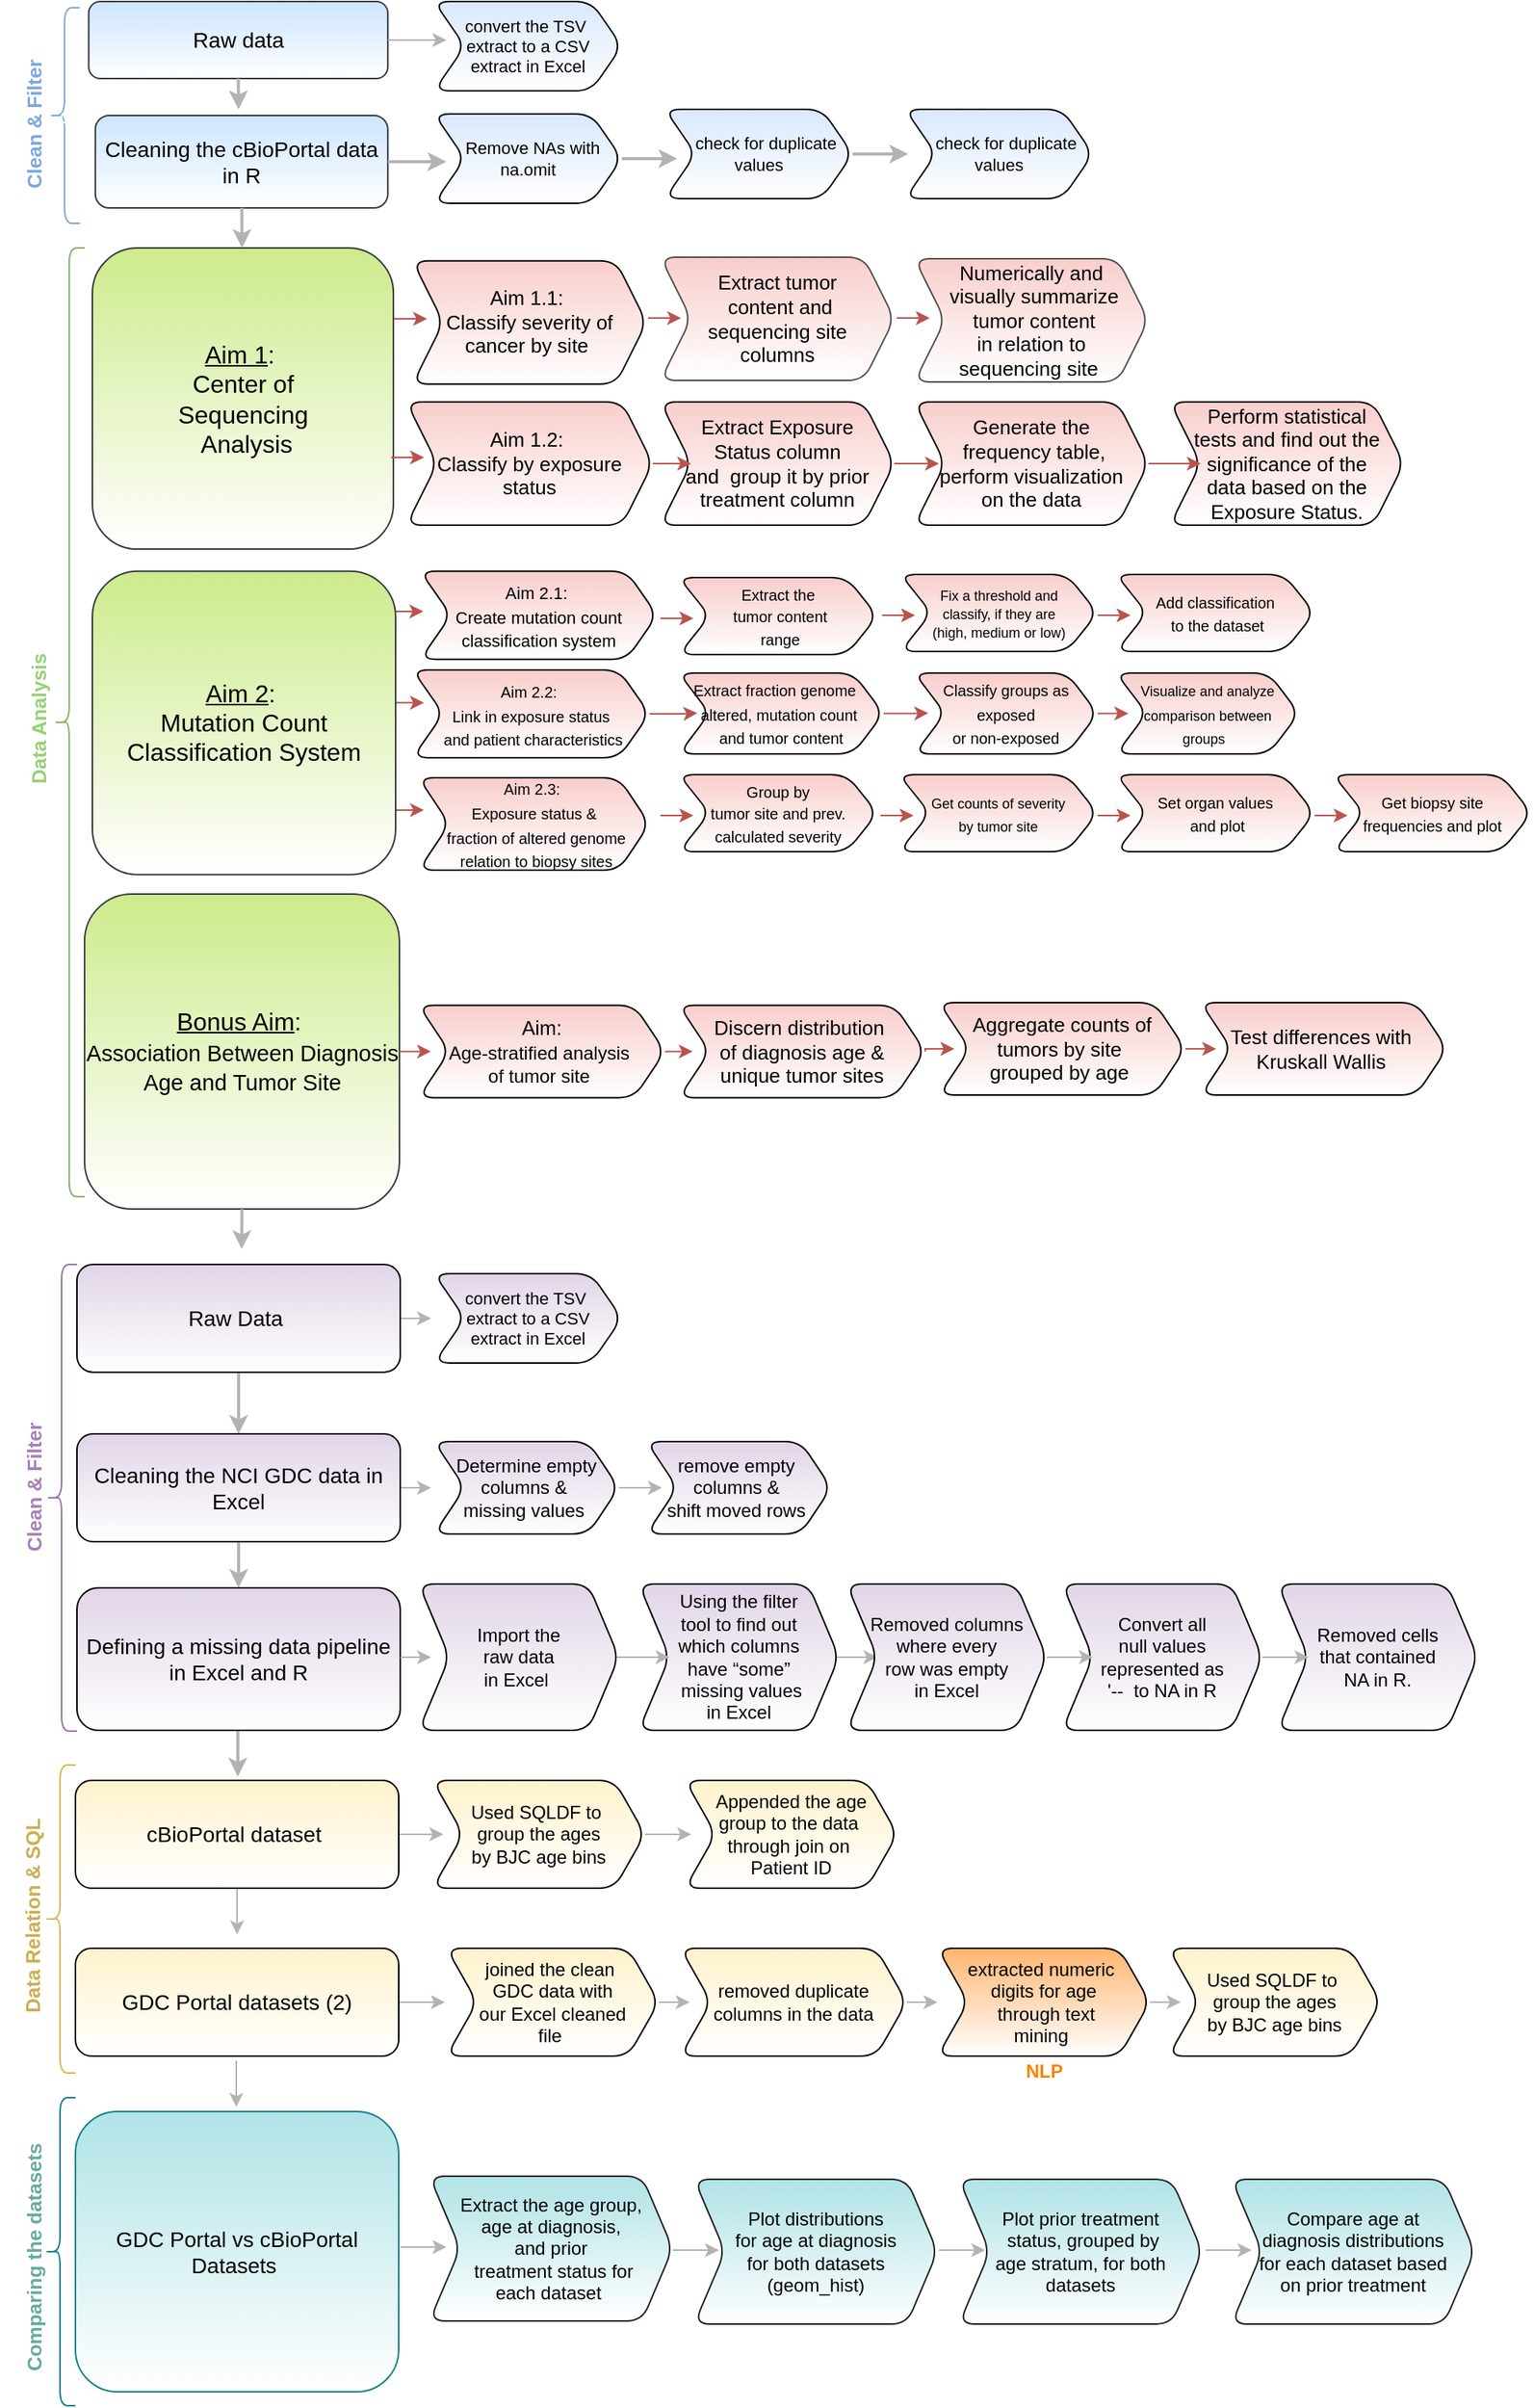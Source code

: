 <mxfile version="15.7.1" type="github">
  <diagram id="C5RBs43oDa-KdzZeNtuy" name="Page-1">
    <mxGraphModel dx="900" dy="589" grid="0" gridSize="10" guides="1" tooltips="1" connect="1" arrows="1" fold="1" page="1" pageScale="1" pageWidth="827" pageHeight="1169" background="none" math="0" shadow="0">
      <root>
        <mxCell id="WIyWlLk6GJQsqaUBKTNV-0" />
        <mxCell id="WIyWlLk6GJQsqaUBKTNV-1" parent="WIyWlLk6GJQsqaUBKTNV-0" />
        <mxCell id="jva05bBIhXNDkV-Z3Rs0-38" value="" style="group;fontColor=#A680B8;strokeColor=none;" parent="WIyWlLk6GJQsqaUBKTNV-1" vertex="1" connectable="0">
          <mxGeometry x="10.0" y="24" width="602" height="780" as="geometry" />
        </mxCell>
        <mxCell id="jva05bBIhXNDkV-Z3Rs0-0" value="" style="group" parent="jva05bBIhXNDkV-Z3Rs0-38" vertex="1" connectable="0">
          <mxGeometry x="41" width="560" height="780" as="geometry" />
        </mxCell>
        <mxCell id="jva05bBIhXNDkV-Z3Rs0-19" value="" style="endArrow=classic;html=1;rounded=0;fontSize=16;fillColor=#f8cecc;strokeColor=#b85450;" parent="jva05bBIhXNDkV-Z3Rs0-0" edge="1">
          <mxGeometry width="50" height="50" relative="1" as="geometry">
            <mxPoint x="213" y="392" as="sourcePoint" />
            <mxPoint x="234.429" y="392.017" as="targetPoint" />
            <Array as="points">
              <mxPoint x="234" y="392" />
            </Array>
          </mxGeometry>
        </mxCell>
        <mxCell id="jva05bBIhXNDkV-Z3Rs0-20" value="" style="endArrow=classic;html=1;rounded=0;fontSize=16;fillColor=#f8cecc;strokeColor=#b85450;" parent="jva05bBIhXNDkV-Z3Rs0-0" edge="1">
          <mxGeometry width="50" height="50" relative="1" as="geometry">
            <mxPoint x="213" y="451.28" as="sourcePoint" />
            <mxPoint x="234.429" y="451.297" as="targetPoint" />
          </mxGeometry>
        </mxCell>
        <mxCell id="jva05bBIhXNDkV-Z3Rs0-21" value="" style="endArrow=classic;html=1;rounded=0;fontSize=16;fillColor=#f8cecc;strokeColor=#b85450;" parent="jva05bBIhXNDkV-Z3Rs0-0" edge="1">
          <mxGeometry width="50" height="50" relative="1" as="geometry">
            <mxPoint x="213" y="520.94" as="sourcePoint" />
            <mxPoint x="234.429" y="520.957" as="targetPoint" />
          </mxGeometry>
        </mxCell>
        <mxCell id="jva05bBIhXNDkV-Z3Rs0-37" value="" style="group" parent="jva05bBIhXNDkV-Z3Rs0-0" vertex="1" connectable="0">
          <mxGeometry x="-9.07" width="400" height="562.89" as="geometry" />
        </mxCell>
        <mxCell id="WIyWlLk6GJQsqaUBKTNV-3" value="&lt;font style=&quot;font-size: 14px&quot;&gt;Raw data&lt;/font&gt;" style="rounded=1;whiteSpace=wrap;html=1;fontSize=12;glass=0;strokeWidth=1;shadow=0;fillColor=#cce5ff;strokeColor=#36393d;gradientColor=#ffffff;" parent="jva05bBIhXNDkV-Z3Rs0-37" vertex="1">
          <mxGeometry x="25.71" y="-4" width="194.29" height="50" as="geometry" />
        </mxCell>
        <mxCell id="LTJ8HYo8QJe674u0WcUs-32" value="&lt;font style=&quot;font-size: 16px&quot;&gt;&lt;u&gt;Aim 1&lt;/u&gt;:&amp;nbsp;&lt;br style=&quot;font-size: 16px&quot;&gt;&lt;span id=&quot;docs-internal-guid-bc889f9e-7fff-4419-e0c3-1be9c9a6d337&quot; style=&quot;font-size: 16px&quot;&gt;&lt;span style=&quot;font-family: &amp;#34;arial&amp;#34; ; color: rgb(0 , 0 , 0) ; background-color: transparent ; vertical-align: baseline ; font-size: 16px&quot;&gt;Center of &lt;br&gt;Sequencing&lt;br&gt;&amp;nbsp;Analysis&lt;/span&gt;&lt;/span&gt;&lt;/font&gt;" style="whiteSpace=wrap;html=1;aspect=fixed;fontSize=16;fillColor=#cdeb8b;align=center;strokeColor=#36393d;verticalAlign=middle;rounded=1;gradientColor=#ffffff;" parent="jva05bBIhXNDkV-Z3Rs0-37" vertex="1">
          <mxGeometry x="28.079" y="156" width="195.556" height="195.556" as="geometry" />
        </mxCell>
        <mxCell id="jva05bBIhXNDkV-Z3Rs0-10" value="&lt;font style=&quot;font-size: 16px&quot;&gt;&lt;u&gt;Aim 2&lt;/u&gt;:&amp;nbsp;&lt;br&gt;Mutation Count&lt;br&gt;&lt;span id=&quot;docs-internal-guid-d7643628-7fff-0ea7-7dd4-fb121b0baa99&quot;&gt;&lt;span style=&quot;font-family: &amp;#34;arial&amp;#34; ; background-color: transparent ; vertical-align: baseline&quot;&gt;Classification System&lt;/span&gt;&lt;/span&gt;&lt;br&gt;&lt;/font&gt;" style="whiteSpace=wrap;html=1;aspect=fixed;fontSize=12;fillColor=#cdeb8b;align=center;fontStyle=0;strokeColor=#36393d;rounded=1;gradientColor=#ffffff;" parent="jva05bBIhXNDkV-Z3Rs0-37" vertex="1">
          <mxGeometry x="28.08" y="365.89" width="197" height="197" as="geometry" />
        </mxCell>
        <mxCell id="jva05bBIhXNDkV-Z3Rs0-28" value="&lt;span style=&quot;color: rgb(0 , 0 , 0)&quot;&gt;Aim 1.1:&amp;nbsp;&lt;/span&gt;&lt;br style=&quot;color: rgb(0 , 0 , 0)&quot;&gt;&lt;span id=&quot;docs-internal-guid-32b5493a-7fff-44e1-2a43-0ddc0aedb55e&quot; style=&quot;color: rgb(0 , 0 , 0)&quot;&gt;&lt;span style=&quot;font-family: &amp;#34;arial&amp;#34; ; background-color: transparent ; vertical-align: baseline&quot;&gt;Classify severity of cancer by site&amp;nbsp;&lt;/span&gt;&lt;/span&gt;" style="shape=step;perimeter=stepPerimeter;whiteSpace=wrap;html=1;fixedSize=1;rounded=1;fontSize=13;verticalAlign=middle;fillColor=#f8cecc;strokeColor=default;gradientColor=#ffffff;" parent="jva05bBIhXNDkV-Z3Rs0-37" vertex="1">
          <mxGeometry x="236.07" y="164.39" width="152" height="80" as="geometry" />
        </mxCell>
        <mxCell id="jva05bBIhXNDkV-Z3Rs0-32" value="&lt;span style=&quot;color: rgb(0 , 0 , 0)&quot;&gt;Aim 1.2:&amp;nbsp;&lt;/span&gt;&lt;br style=&quot;color: rgb(0 , 0 , 0)&quot;&gt;&lt;span id=&quot;docs-internal-guid-430a61ab-7fff-0e5c-0323-d102c36e70b5&quot; style=&quot;color: rgb(0 , 0 , 0)&quot;&gt;&lt;span style=&quot;font-family: &amp;#34;arial&amp;#34; ; background-color: transparent ; vertical-align: baseline&quot;&gt;Classify by exposure status&lt;/span&gt;&lt;/span&gt;" style="shape=step;perimeter=stepPerimeter;whiteSpace=wrap;html=1;fixedSize=1;rounded=1;fontSize=13;verticalAlign=middle;fillColor=#f8cecc;strokeColor=default;gradientColor=#ffffff;" parent="jva05bBIhXNDkV-Z3Rs0-37" vertex="1">
          <mxGeometry x="232.07" y="256" width="160" height="80" as="geometry" />
        </mxCell>
        <mxCell id="jva05bBIhXNDkV-Z3Rs0-33" value="&lt;span style=&quot;font-size: 11px&quot;&gt;Aim 2.1:&amp;nbsp;&lt;/span&gt;&lt;br style=&quot;font-size: 11px&quot;&gt;&lt;span id=&quot;docs-internal-guid-32b5493a-7fff-44e1-2a43-0ddc0aedb55e&quot; style=&quot;font-size: 11px&quot;&gt;&lt;span style=&quot;font-family: &amp;#34;arial&amp;#34; ; background-color: transparent ; vertical-align: baseline&quot;&gt;Create mutation count classification system&lt;/span&gt;&lt;/span&gt;" style="shape=step;perimeter=stepPerimeter;whiteSpace=wrap;html=1;fixedSize=1;rounded=1;fontSize=13;verticalAlign=middle;fillColor=#f8cecc;strokeColor=default;gradientColor=#ffffff;" parent="jva05bBIhXNDkV-Z3Rs0-37" vertex="1">
          <mxGeometry x="241.07" y="365.89" width="153.93" height="57.22" as="geometry" />
        </mxCell>
        <mxCell id="jva05bBIhXNDkV-Z3Rs0-34" value="&lt;span style=&quot;font-size: 10px&quot;&gt;Aim 2.2:&amp;nbsp;&lt;/span&gt;&lt;br style=&quot;font-size: 10px&quot;&gt;&lt;span id=&quot;docs-internal-guid-430a61ab-7fff-0e5c-0323-d102c36e70b5&quot; style=&quot;font-size: 10px&quot;&gt;&lt;span style=&quot;font-family: &amp;#34;arial&amp;#34; ; background-color: transparent ; vertical-align: baseline&quot;&gt;Link in exposure status&lt;br&gt;&amp;nbsp;and patient characteristics&lt;br&gt;&lt;/span&gt;&lt;/span&gt;" style="shape=step;perimeter=stepPerimeter;whiteSpace=wrap;html=1;fixedSize=1;rounded=1;fontSize=13;verticalAlign=middle;fillColor=#f8cecc;strokeColor=default;gradientColor=#ffffff;" parent="jva05bBIhXNDkV-Z3Rs0-37" vertex="1">
          <mxGeometry x="236.07" y="430" width="153.93" height="57" as="geometry" />
        </mxCell>
        <mxCell id="jva05bBIhXNDkV-Z3Rs0-35" value="&lt;span style=&quot;font-size: 10px&quot;&gt;Aim 2.3:&amp;nbsp;&lt;/span&gt;&lt;br style=&quot;font-size: 10px&quot;&gt;&lt;span id=&quot;docs-internal-guid-430a61ab-7fff-0e5c-0323-d102c36e70b5&quot; style=&quot;font-size: 10px&quot;&gt;&lt;span style=&quot;font-family: &amp;#34;arial&amp;#34; ; background-color: transparent ; vertical-align: baseline&quot;&gt;Exposure status &amp;amp;&lt;br&gt;&amp;nbsp;fraction of altered genome&lt;br&gt;&amp;nbsp;relation to biopsy sites&lt;/span&gt;&lt;/span&gt;" style="shape=step;perimeter=stepPerimeter;whiteSpace=wrap;html=1;fixedSize=1;rounded=1;fontSize=13;verticalAlign=middle;fillColor=#f8cecc;strokeColor=default;gradientColor=#ffffff;" parent="jva05bBIhXNDkV-Z3Rs0-37" vertex="1">
          <mxGeometry x="240" y="500" width="150" height="60" as="geometry" />
        </mxCell>
        <mxCell id="jva05bBIhXNDkV-Z3Rs0-30" value="c" style="shape=curlyBracket;whiteSpace=wrap;html=1;rounded=1;fontSize=13;verticalAlign=middle;fillColor=#7EA6E0;strokeColor=#7EA6E0;fontColor=#ffffff;" parent="jva05bBIhXNDkV-Z3Rs0-37" vertex="1">
          <mxGeometry width="20" height="140" as="geometry" />
        </mxCell>
        <mxCell id="UrIfdFHcw9ySpkhSnF8r-1" value="" style="endArrow=classic;html=1;rounded=0;fontSize=16;fillColor=#f8cecc;strokeColor=#b85450;" parent="jva05bBIhXNDkV-Z3Rs0-37" edge="1">
          <mxGeometry width="50" height="50" relative="1" as="geometry">
            <mxPoint x="222.07" y="292" as="sourcePoint" />
            <mxPoint x="243.499" y="292.017" as="targetPoint" />
          </mxGeometry>
        </mxCell>
        <mxCell id="UrIfdFHcw9ySpkhSnF8r-2" value="" style="endArrow=classic;html=1;rounded=0;fontSize=16;fillColor=#f8cecc;strokeColor=#b85450;" parent="jva05bBIhXNDkV-Z3Rs0-37" edge="1">
          <mxGeometry width="50" height="50" relative="1" as="geometry">
            <mxPoint x="224.07" y="202" as="sourcePoint" />
            <mxPoint x="245.499" y="202.017" as="targetPoint" />
          </mxGeometry>
        </mxCell>
        <mxCell id="fbxLGO5AVqaTQdbHGjEv-2" value="&lt;font style=&quot;font-size: 14px&quot;&gt;Cleaning the cBioPortal data in R&lt;/font&gt;" style="rounded=1;whiteSpace=wrap;html=1;strokeColor=#36393d;fillColor=#cce5ff;gradientColor=#ffffff;" parent="jva05bBIhXNDkV-Z3Rs0-37" vertex="1">
          <mxGeometry x="30" y="70" width="190" height="60" as="geometry" />
        </mxCell>
        <mxCell id="fbxLGO5AVqaTQdbHGjEv-8" value="" style="endArrow=classic;html=1;rounded=0;fontSize=16;fillColor=#dae8fc;strokeColor=#B3B3B3;strokeWidth=2;" parent="jva05bBIhXNDkV-Z3Rs0-37" source="fbxLGO5AVqaTQdbHGjEv-2" target="LTJ8HYo8QJe674u0WcUs-32" edge="1">
          <mxGeometry width="50" height="50" relative="1" as="geometry">
            <mxPoint x="128.07" y="146" as="sourcePoint" />
            <mxPoint x="128.07" y="86" as="targetPoint" />
            <Array as="points" />
          </mxGeometry>
        </mxCell>
        <mxCell id="fbxLGO5AVqaTQdbHGjEv-26" value="&lt;span style=&quot;font-size: 11px&quot;&gt;&amp;nbsp; Remove NAs with&lt;/span&gt;&lt;br style=&quot;font-size: 11px&quot;&gt;&lt;span style=&quot;font-size: 11px&quot;&gt;na.omit&lt;/span&gt;" style="shape=step;perimeter=stepPerimeter;whiteSpace=wrap;html=1;fixedSize=1;fontSize=10;strokeColor=default;fillColor=#dae8fc;align=center;rounded=1;gradientColor=#ffffff;" parent="jva05bBIhXNDkV-Z3Rs0-37" vertex="1">
          <mxGeometry x="250.07" y="69" width="121.97" height="58" as="geometry" />
        </mxCell>
        <mxCell id="vI-df_wn8zXR9mLXB440-14" value="&lt;span style=&quot;font-size: 11px&quot;&gt;convert the TSV&amp;nbsp;&lt;br&gt;extract to a CSV&lt;br&gt;extract in Excel&lt;br&gt;&lt;/span&gt;" style="shape=step;perimeter=stepPerimeter;whiteSpace=wrap;html=1;fixedSize=1;fontSize=10;strokeColor=default;fillColor=#dae8fc;align=center;rounded=1;gradientColor=#ffffff;" parent="jva05bBIhXNDkV-Z3Rs0-37" vertex="1">
          <mxGeometry x="250.07" y="-4" width="121.97" height="58" as="geometry" />
        </mxCell>
        <mxCell id="jva05bBIhXNDkV-Z3Rs0-59" value="" style="shape=curlyBracket;whiteSpace=wrap;html=1;rounded=1;fontSize=13;strokeColor=#82b366;fillColor=#d5e8d4;verticalAlign=middle;" parent="jva05bBIhXNDkV-Z3Rs0-0" vertex="1">
          <mxGeometry x="-6.07" y="156" width="20" height="616" as="geometry" />
        </mxCell>
        <mxCell id="jva05bBIhXNDkV-Z3Rs0-39" value="&lt;font style=&quot;font-size: 16px&quot;&gt;&lt;u&gt;Bonus Aim&lt;/u&gt;:&amp;nbsp;&lt;br&gt;&lt;span id=&quot;docs-internal-guid-02cd7383-7fff-e907-d800-ce4748073192&quot;&gt;&lt;span style=&quot;font-size: 10.909pt ; font-family: &amp;#34;arial&amp;#34; ; background-color: transparent ; vertical-align: baseline&quot;&gt;Association Between Diagnosis Age and Tumor Site&lt;/span&gt;&lt;/span&gt;&lt;br&gt;&lt;/font&gt;" style="whiteSpace=wrap;html=1;aspect=fixed;fontSize=12;fillColor=#cdeb8b;align=center;fontStyle=0;strokeColor=#36393d;rounded=1;gradientColor=#ffffff;" parent="jva05bBIhXNDkV-Z3Rs0-0" vertex="1">
          <mxGeometry x="13.93" y="575.45" width="204.55" height="204.55" as="geometry" />
        </mxCell>
        <mxCell id="UrIfdFHcw9ySpkhSnF8r-3" value="Extract tumor&lt;br&gt;&amp;nbsp;content and &lt;br&gt;sequencing site &lt;br&gt;columns" style="shape=step;perimeter=stepPerimeter;whiteSpace=wrap;html=1;fixedSize=1;rounded=1;fontSize=13;verticalAlign=middle;fillColor=#f8cecc;strokeColor=#4D4D4D;gradientColor=#ffffff;" parent="jva05bBIhXNDkV-Z3Rs0-0" vertex="1">
          <mxGeometry x="388" y="162" width="152" height="80" as="geometry" />
        </mxCell>
        <mxCell id="UrIfdFHcw9ySpkhSnF8r-7" value="" style="endArrow=classic;html=1;rounded=0;fontSize=16;fillColor=#f8cecc;strokeColor=#b85450;" parent="jva05bBIhXNDkV-Z3Rs0-0" edge="1">
          <mxGeometry width="50" height="50" relative="1" as="geometry">
            <mxPoint x="380" y="201.5" as="sourcePoint" />
            <mxPoint x="401.429" y="201.517" as="targetPoint" />
          </mxGeometry>
        </mxCell>
        <mxCell id="dsIt64HnXnaKbnJkgqfY-0" value="&lt;font style=&quot;font-size: 10px&quot;&gt;Extract the&lt;br&gt;&amp;nbsp;tumor content&lt;br&gt;&amp;nbsp;range&lt;/font&gt;" style="shape=step;perimeter=stepPerimeter;whiteSpace=wrap;html=1;fixedSize=1;rounded=1;fillColor=#f8cecc;strokeColor=default;gradientColor=#ffffff;" parent="jva05bBIhXNDkV-Z3Rs0-0" vertex="1">
          <mxGeometry x="400" y="370" width="129" height="50" as="geometry" />
        </mxCell>
        <mxCell id="dsIt64HnXnaKbnJkgqfY-1" value="" style="endArrow=classic;html=1;rounded=0;fontSize=16;fillColor=#f8cecc;strokeColor=#b85450;" parent="jva05bBIhXNDkV-Z3Rs0-0" edge="1">
          <mxGeometry width="50" height="50" relative="1" as="geometry">
            <mxPoint x="388" y="396.5" as="sourcePoint" />
            <mxPoint x="409.429" y="396.517" as="targetPoint" />
          </mxGeometry>
        </mxCell>
        <mxCell id="dsIt64HnXnaKbnJkgqfY-6" value="&lt;font style=&quot;font-size: 10px&quot;&gt;Group by&lt;br&gt;tumor site and prev.&lt;br&gt;&amp;nbsp;calculated severity&amp;nbsp;&lt;/font&gt;" style="shape=step;perimeter=stepPerimeter;whiteSpace=wrap;html=1;fixedSize=1;rounded=1;fillColor=#f8cecc;strokeColor=default;gradientColor=#ffffff;" parent="jva05bBIhXNDkV-Z3Rs0-0" vertex="1">
          <mxGeometry x="400" y="498" width="129" height="50" as="geometry" />
        </mxCell>
        <mxCell id="dsIt64HnXnaKbnJkgqfY-7" value="" style="endArrow=classic;html=1;rounded=0;fontSize=16;fillColor=#f8cecc;strokeColor=#b85450;" parent="jva05bBIhXNDkV-Z3Rs0-0" edge="1">
          <mxGeometry width="50" height="50" relative="1" as="geometry">
            <mxPoint x="388" y="524.5" as="sourcePoint" />
            <mxPoint x="409.429" y="524.517" as="targetPoint" />
          </mxGeometry>
        </mxCell>
        <mxCell id="UrIfdFHcw9ySpkhSnF8r-6" value="" style="endArrow=classic;html=1;rounded=0;fontSize=16;fillColor=#f8cecc;strokeColor=#b85450;" parent="jva05bBIhXNDkV-Z3Rs0-0" edge="1">
          <mxGeometry width="50" height="50" relative="1" as="geometry">
            <mxPoint x="541.57" y="201.5" as="sourcePoint" />
            <mxPoint x="562.999" y="201.517" as="targetPoint" />
          </mxGeometry>
        </mxCell>
        <mxCell id="A9-u4E476JNnXryJL63V-2" value="&lt;font style=&quot;font-size: 10px&quot;&gt;Extract fraction genome&amp;nbsp; &amp;nbsp; altered, mutation count&amp;nbsp; &lt;br&gt;and tumor content&lt;/font&gt;" style="shape=step;perimeter=stepPerimeter;whiteSpace=wrap;html=1;fixedSize=1;rounded=1;fontSize=13;verticalAlign=middle;fillColor=#f8cecc;strokeColor=default;gradientColor=#ffffff;" parent="jva05bBIhXNDkV-Z3Rs0-0" vertex="1">
          <mxGeometry x="400" y="432" width="133" height="52.5" as="geometry" />
        </mxCell>
        <mxCell id="A9-u4E476JNnXryJL63V-3" value="" style="edgeStyle=orthogonalEdgeStyle;rounded=0;orthogonalLoop=1;jettySize=auto;html=1;fillColor=#f8cecc;strokeColor=#B85450;" parent="jva05bBIhXNDkV-Z3Rs0-0" source="jva05bBIhXNDkV-Z3Rs0-34" edge="1">
          <mxGeometry relative="1" as="geometry">
            <mxPoint x="412" y="458" as="targetPoint" />
            <Array as="points">
              <mxPoint x="402" y="458" />
              <mxPoint x="402" y="458" />
            </Array>
          </mxGeometry>
        </mxCell>
        <mxCell id="fbxLGO5AVqaTQdbHGjEv-22" value="Aim:&lt;br&gt;&lt;font style=&quot;font-size: 12px&quot;&gt;Age-stratified analysis&amp;nbsp;&lt;br&gt;of tumor site&lt;/font&gt;&amp;nbsp;" style="shape=step;perimeter=stepPerimeter;whiteSpace=wrap;html=1;fixedSize=1;rounded=1;fontSize=13;verticalAlign=middle;fillColor=#f8cecc;strokeColor=default;gradientColor=#ffffff;" parent="jva05bBIhXNDkV-Z3Rs0-0" vertex="1">
          <mxGeometry x="230.93" y="647.73" width="160" height="60" as="geometry" />
        </mxCell>
        <mxCell id="fbxLGO5AVqaTQdbHGjEv-28" value="&lt;span style=&quot;font-size: 11px&quot;&gt;&amp;nbsp; &amp;nbsp;check for duplicate&lt;br&gt;values&lt;br&gt;&lt;/span&gt;" style="shape=step;perimeter=stepPerimeter;whiteSpace=wrap;html=1;fixedSize=1;fontSize=10;strokeColor=default;fillColor=#dae8fc;align=center;rounded=1;gradientColor=#ffffff;" parent="jva05bBIhXNDkV-Z3Rs0-0" vertex="1">
          <mxGeometry x="390.93" y="66" width="121.97" height="58" as="geometry" />
        </mxCell>
        <mxCell id="vI-df_wn8zXR9mLXB440-1" value="Discern distribution&amp;nbsp;&lt;br&gt;of diagnosis age &amp;amp;&lt;br&gt;unique tumor sites" style="shape=step;perimeter=stepPerimeter;whiteSpace=wrap;html=1;fixedSize=1;rounded=1;fontSize=13;verticalAlign=middle;fillColor=#f8cecc;strokeColor=default;gradientColor=#ffffff;" parent="jva05bBIhXNDkV-Z3Rs0-0" vertex="1">
          <mxGeometry x="400" y="647.73" width="160" height="60" as="geometry" />
        </mxCell>
        <mxCell id="jva05bBIhXNDkV-Z3Rs0-24" value="&lt;font color=&quot;#7ea6e0&quot;&gt;&lt;b&gt;Clean &amp;amp; Filter&lt;/b&gt;&lt;/font&gt;" style="text;html=1;align=center;verticalAlign=middle;resizable=0;points=[];autosize=1;strokeColor=none;fillColor=#FFFFFF;fontSize=13;rotation=-90;fontColor=#0000FF;" parent="jva05bBIhXNDkV-Z3Rs0-38" vertex="1">
          <mxGeometry x="-28" y="66" width="100" height="20" as="geometry" />
        </mxCell>
        <mxCell id="jva05bBIhXNDkV-Z3Rs0-60" value="Data Analysis" style="text;html=1;align=center;verticalAlign=middle;resizable=0;points=[];autosize=1;strokeColor=none;fillColor=#FFFFFF;fontSize=13;rotation=-90;fontColor=#97D077;fontStyle=1" parent="jva05bBIhXNDkV-Z3Rs0-38" vertex="1">
          <mxGeometry x="-25" y="452" width="100" height="20" as="geometry" />
        </mxCell>
        <mxCell id="UrIfdFHcw9ySpkhSnF8r-8" value="Numerically and&lt;br&gt;&amp;nbsp;visually summarize&lt;br&gt;&amp;nbsp;tumor content &lt;br&gt;in relation to &lt;br&gt;sequencing site&amp;nbsp;" style="shape=step;perimeter=stepPerimeter;whiteSpace=wrap;html=1;fixedSize=1;rounded=1;fontSize=13;verticalAlign=middle;fillColor=#f8cecc;strokeColor=#4D4D4D;gradientColor=#ffffff;" parent="WIyWlLk6GJQsqaUBKTNV-1" vertex="1">
          <mxGeometry x="604" y="187" width="152" height="80" as="geometry" />
        </mxCell>
        <mxCell id="dsIt64HnXnaKbnJkgqfY-2" value="&lt;font style=&quot;font-size: 9px&quot;&gt;Fix a threshold and&lt;br&gt;classify,&amp;nbsp;if they are &lt;br&gt;(high, medium or low)&lt;/font&gt;" style="shape=step;perimeter=stepPerimeter;whiteSpace=wrap;html=1;fixedSize=1;rounded=1;fillColor=#f8cecc;strokeColor=default;fontSize=10;gradientColor=#ffffff;" parent="WIyWlLk6GJQsqaUBKTNV-1" vertex="1">
          <mxGeometry x="595" y="392" width="128" height="50" as="geometry" />
        </mxCell>
        <mxCell id="dsIt64HnXnaKbnJkgqfY-3" value="" style="endArrow=classic;html=1;rounded=0;fontSize=16;fillColor=#f8cecc;strokeColor=#b85450;" parent="WIyWlLk6GJQsqaUBKTNV-1" edge="1">
          <mxGeometry width="50" height="50" relative="1" as="geometry">
            <mxPoint x="583" y="418.5" as="sourcePoint" />
            <mxPoint x="604.429" y="418.517" as="targetPoint" />
          </mxGeometry>
        </mxCell>
        <mxCell id="dsIt64HnXnaKbnJkgqfY-4" value="&lt;font style=&quot;font-size: 10px&quot;&gt;Add classification&lt;br&gt;&amp;nbsp;to the dataset&lt;/font&gt;" style="shape=step;perimeter=stepPerimeter;whiteSpace=wrap;html=1;fixedSize=1;rounded=1;fillColor=#f8cecc;strokeColor=default;gradientColor=#ffffff;" parent="WIyWlLk6GJQsqaUBKTNV-1" vertex="1">
          <mxGeometry x="735" y="392" width="129" height="50" as="geometry" />
        </mxCell>
        <mxCell id="dsIt64HnXnaKbnJkgqfY-5" value="" style="endArrow=classic;html=1;rounded=0;fontSize=16;fillColor=#f8cecc;strokeColor=#b85450;" parent="WIyWlLk6GJQsqaUBKTNV-1" edge="1">
          <mxGeometry width="50" height="50" relative="1" as="geometry">
            <mxPoint x="723" y="418.5" as="sourcePoint" />
            <mxPoint x="744.429" y="418.517" as="targetPoint" />
          </mxGeometry>
        </mxCell>
        <mxCell id="dsIt64HnXnaKbnJkgqfY-8" value="&lt;span style=&quot;font-size: 9px&quot;&gt;Get counts of severity &lt;br&gt;by tumor site&lt;/span&gt;" style="shape=step;perimeter=stepPerimeter;whiteSpace=wrap;html=1;fixedSize=1;rounded=1;fillColor=#f8cecc;strokeColor=default;gradientColor=#ffffff;" parent="WIyWlLk6GJQsqaUBKTNV-1" vertex="1">
          <mxGeometry x="594" y="522" width="129" height="50" as="geometry" />
        </mxCell>
        <mxCell id="dsIt64HnXnaKbnJkgqfY-9" value="" style="endArrow=classic;html=1;rounded=0;fontSize=16;fillColor=#f8cecc;strokeColor=#b85450;" parent="WIyWlLk6GJQsqaUBKTNV-1" edge="1">
          <mxGeometry width="50" height="50" relative="1" as="geometry">
            <mxPoint x="582" y="548.5" as="sourcePoint" />
            <mxPoint x="603.429" y="548.517" as="targetPoint" />
          </mxGeometry>
        </mxCell>
        <mxCell id="dsIt64HnXnaKbnJkgqfY-10" value="&lt;font size=&quot;1&quot;&gt;Set organ values&lt;br&gt;&amp;nbsp;and plot&lt;/font&gt;" style="shape=step;perimeter=stepPerimeter;whiteSpace=wrap;html=1;fixedSize=1;rounded=1;fillColor=#f8cecc;strokeColor=default;gradientColor=#ffffff;" parent="WIyWlLk6GJQsqaUBKTNV-1" vertex="1">
          <mxGeometry x="735" y="522" width="129" height="50" as="geometry" />
        </mxCell>
        <mxCell id="dsIt64HnXnaKbnJkgqfY-11" value="" style="endArrow=classic;html=1;rounded=0;fontSize=16;fillColor=#f8cecc;strokeColor=#b85450;" parent="WIyWlLk6GJQsqaUBKTNV-1" edge="1">
          <mxGeometry width="50" height="50" relative="1" as="geometry">
            <mxPoint x="723" y="548.5" as="sourcePoint" />
            <mxPoint x="744.429" y="548.517" as="targetPoint" />
          </mxGeometry>
        </mxCell>
        <mxCell id="dsIt64HnXnaKbnJkgqfY-12" value="&lt;font style=&quot;font-size: 10px&quot;&gt;Get biopsy site &lt;br&gt;frequencies and plot&lt;/font&gt;" style="shape=step;perimeter=stepPerimeter;whiteSpace=wrap;html=1;fixedSize=1;rounded=1;fillColor=#f8cecc;strokeColor=default;gradientColor=#ffffff;" parent="WIyWlLk6GJQsqaUBKTNV-1" vertex="1">
          <mxGeometry x="876" y="522" width="129" height="50" as="geometry" />
        </mxCell>
        <mxCell id="dsIt64HnXnaKbnJkgqfY-13" value="" style="endArrow=classic;html=1;rounded=0;fontSize=16;fillColor=#f8cecc;strokeColor=#b85450;" parent="WIyWlLk6GJQsqaUBKTNV-1" edge="1">
          <mxGeometry width="50" height="50" relative="1" as="geometry">
            <mxPoint x="864" y="548.5" as="sourcePoint" />
            <mxPoint x="885.429" y="548.517" as="targetPoint" />
          </mxGeometry>
        </mxCell>
        <mxCell id="A9-u4E476JNnXryJL63V-9" value="" style="edgeStyle=orthogonalEdgeStyle;rounded=0;orthogonalLoop=1;jettySize=auto;html=1;fontSize=8;strokeColor=#B85450;" parent="WIyWlLk6GJQsqaUBKTNV-1" source="A9-u4E476JNnXryJL63V-5" edge="1">
          <mxGeometry relative="1" as="geometry">
            <mxPoint x="743" y="482" as="targetPoint" />
          </mxGeometry>
        </mxCell>
        <mxCell id="A9-u4E476JNnXryJL63V-5" value="&lt;font style=&quot;font-size: 10px&quot;&gt;Classify groups as exposed &lt;br&gt;or non-exposed&lt;/font&gt;" style="shape=step;perimeter=stepPerimeter;whiteSpace=wrap;html=1;fixedSize=1;rounded=1;fontSize=13;verticalAlign=middle;fillColor=#f8cecc;strokeColor=default;gradientColor=#ffffff;" parent="WIyWlLk6GJQsqaUBKTNV-1" vertex="1">
          <mxGeometry x="604" y="456" width="119" height="52.5" as="geometry" />
        </mxCell>
        <mxCell id="A9-u4E476JNnXryJL63V-6" value="" style="edgeStyle=orthogonalEdgeStyle;rounded=0;orthogonalLoop=1;jettySize=auto;html=1;strokeColor=#B85450;" parent="WIyWlLk6GJQsqaUBKTNV-1" source="A9-u4E476JNnXryJL63V-2" edge="1">
          <mxGeometry relative="1" as="geometry">
            <mxPoint x="613" y="482" as="targetPoint" />
          </mxGeometry>
        </mxCell>
        <mxCell id="A9-u4E476JNnXryJL63V-8" value="&lt;font style=&quot;font-size: 9px&quot;&gt;Visualize and analyze &lt;br&gt;comparison between &lt;br&gt;groups&amp;nbsp;&amp;nbsp;&lt;/font&gt;" style="shape=step;perimeter=stepPerimeter;whiteSpace=wrap;html=1;fixedSize=1;rounded=1;fontSize=13;verticalAlign=middle;fillColor=#f8cecc;strokeColor=default;gradientColor=#ffffff;" parent="WIyWlLk6GJQsqaUBKTNV-1" vertex="1">
          <mxGeometry x="735" y="456" width="119" height="52.5" as="geometry" />
        </mxCell>
        <mxCell id="fbxLGO5AVqaTQdbHGjEv-27" style="edgeStyle=orthogonalEdgeStyle;rounded=0;orthogonalLoop=1;jettySize=auto;html=1;exitX=1;exitY=0.5;exitDx=0;exitDy=0;fontSize=11;fontColor=#97D077;strokeColor=#B3B3B3;strokeWidth=2;fillColor=#f5f5f5;" parent="WIyWlLk6GJQsqaUBKTNV-1" source="fbxLGO5AVqaTQdbHGjEv-26" edge="1">
          <mxGeometry relative="1" as="geometry">
            <mxPoint x="450" y="122" as="targetPoint" />
          </mxGeometry>
        </mxCell>
        <mxCell id="fbxLGO5AVqaTQdbHGjEv-29" style="edgeStyle=orthogonalEdgeStyle;rounded=0;orthogonalLoop=1;jettySize=auto;html=1;exitX=1;exitY=0.5;exitDx=0;exitDy=0;fontSize=11;fontColor=#97D077;strokeColor=#B3B3B3;strokeWidth=2;" parent="WIyWlLk6GJQsqaUBKTNV-1" source="fbxLGO5AVqaTQdbHGjEv-28" edge="1">
          <mxGeometry relative="1" as="geometry">
            <mxPoint x="600" y="119" as="targetPoint" />
          </mxGeometry>
        </mxCell>
        <mxCell id="fbxLGO5AVqaTQdbHGjEv-30" value="&lt;span style=&quot;font-size: 11px&quot;&gt;&amp;nbsp; &amp;nbsp;check for duplicate&lt;br&gt;values&lt;br&gt;&lt;/span&gt;" style="shape=step;perimeter=stepPerimeter;whiteSpace=wrap;html=1;fixedSize=1;fontSize=10;strokeColor=default;fillColor=#dae8fc;align=center;rounded=1;gradientColor=#ffffff;" parent="WIyWlLk6GJQsqaUBKTNV-1" vertex="1">
          <mxGeometry x="598.02" y="90" width="121.97" height="58" as="geometry" />
        </mxCell>
        <mxCell id="fbxLGO5AVqaTQdbHGjEv-49" style="edgeStyle=orthogonalEdgeStyle;rounded=0;orthogonalLoop=1;jettySize=auto;html=1;exitX=0.5;exitY=1;exitDx=0;exitDy=0;fontSize=14;fontColor=#A680B8;strokeColor=#B3B3B3;strokeWidth=2;" parent="WIyWlLk6GJQsqaUBKTNV-1" edge="1">
          <mxGeometry relative="1" as="geometry">
            <mxPoint x="164.5" y="1172.5" as="targetPoint" />
            <mxPoint x="164.5" y="1142.5" as="sourcePoint" />
          </mxGeometry>
        </mxCell>
        <mxCell id="fbxLGO5AVqaTQdbHGjEv-38" style="edgeStyle=orthogonalEdgeStyle;rounded=0;orthogonalLoop=1;jettySize=auto;html=1;exitX=0.5;exitY=1;exitDx=0;exitDy=0;fontSize=14;fontColor=#97D077;strokeColor=#B3B3B3;strokeWidth=2;" parent="WIyWlLk6GJQsqaUBKTNV-1" source="WIyWlLk6GJQsqaUBKTNV-3" edge="1">
          <mxGeometry relative="1" as="geometry">
            <mxPoint x="165" y="90" as="targetPoint" />
          </mxGeometry>
        </mxCell>
        <mxCell id="fbxLGO5AVqaTQdbHGjEv-39" style="edgeStyle=orthogonalEdgeStyle;rounded=0;orthogonalLoop=1;jettySize=auto;html=1;exitX=1;exitY=0.5;exitDx=0;exitDy=0;fontSize=14;fontColor=#97D077;strokeColor=#B3B3B3;strokeWidth=2;" parent="WIyWlLk6GJQsqaUBKTNV-1" source="fbxLGO5AVqaTQdbHGjEv-2" edge="1">
          <mxGeometry relative="1" as="geometry">
            <mxPoint x="300" y="124" as="targetPoint" />
          </mxGeometry>
        </mxCell>
        <mxCell id="vI-df_wn8zXR9mLXB440-26" style="edgeStyle=orthogonalEdgeStyle;rounded=0;orthogonalLoop=1;jettySize=auto;html=1;exitX=1;exitY=0.5;exitDx=0;exitDy=0;fontSize=12;strokeColor=#B3B3B3;" parent="WIyWlLk6GJQsqaUBKTNV-1" source="fbxLGO5AVqaTQdbHGjEv-45" edge="1">
          <mxGeometry relative="1" as="geometry">
            <mxPoint x="298" y="1210" as="targetPoint" />
          </mxGeometry>
        </mxCell>
        <mxCell id="vI-df_wn8zXR9mLXB440-30" style="edgeStyle=orthogonalEdgeStyle;rounded=0;orthogonalLoop=1;jettySize=auto;html=1;exitX=0.5;exitY=1;exitDx=0;exitDy=0;fontSize=12;strokeColor=#B3B3B3;" parent="WIyWlLk6GJQsqaUBKTNV-1" source="fbxLGO5AVqaTQdbHGjEv-45" edge="1">
          <mxGeometry relative="1" as="geometry">
            <mxPoint x="164" y="1275" as="targetPoint" />
          </mxGeometry>
        </mxCell>
        <mxCell id="fbxLGO5AVqaTQdbHGjEv-45" value="cBioPortal dataset&amp;nbsp;" style="rounded=1;whiteSpace=wrap;html=1;fontSize=14;strokeColor=default;fillColor=#fff2cc;align=center;gradientColor=#ffffff;" parent="WIyWlLk6GJQsqaUBKTNV-1" vertex="1">
          <mxGeometry x="59" y="1175" width="210" height="70" as="geometry" />
        </mxCell>
        <mxCell id="fbxLGO5AVqaTQdbHGjEv-47" value="" style="shape=curlyBracket;whiteSpace=wrap;html=1;rounded=1;fontSize=14;strokeColor=#d6b656;fillColor=#fff2cc;align=center;" parent="WIyWlLk6GJQsqaUBKTNV-1" vertex="1">
          <mxGeometry x="39" y="1165" width="20" height="200" as="geometry" />
        </mxCell>
        <mxCell id="fbxLGO5AVqaTQdbHGjEv-50" value="&lt;b&gt;&amp;nbsp;Data Relation &amp;amp; SQL&lt;br&gt;&lt;/b&gt;" style="text;html=1;align=center;verticalAlign=middle;resizable=0;points=[];autosize=1;fontSize=13;rotation=-90;fontColor=#CCAE52;" parent="WIyWlLk6GJQsqaUBKTNV-1" vertex="1">
          <mxGeometry x="-44" y="1255" width="150" height="20" as="geometry" />
        </mxCell>
        <mxCell id="fbxLGO5AVqaTQdbHGjEv-51" style="edgeStyle=orthogonalEdgeStyle;rounded=0;orthogonalLoop=1;jettySize=auto;html=1;exitX=0.5;exitY=1;exitDx=0;exitDy=0;fontSize=14;fontColor=#CCAE52;strokeColor=#B3B3B3;strokeWidth=2;" parent="WIyWlLk6GJQsqaUBKTNV-1" source="jva05bBIhXNDkV-Z3Rs0-39" edge="1">
          <mxGeometry relative="1" as="geometry">
            <mxPoint x="167" y="830" as="targetPoint" />
          </mxGeometry>
        </mxCell>
        <mxCell id="vI-df_wn8zXR9mLXB440-0" style="edgeStyle=orthogonalEdgeStyle;rounded=0;orthogonalLoop=1;jettySize=auto;html=1;exitX=1;exitY=0.5;exitDx=0;exitDy=0;fontSize=10;fillColor=#f8cecc;strokeColor=#b85450;" parent="WIyWlLk6GJQsqaUBKTNV-1" source="jva05bBIhXNDkV-Z3Rs0-39" edge="1">
          <mxGeometry relative="1" as="geometry">
            <mxPoint x="290" y="702" as="targetPoint" />
          </mxGeometry>
        </mxCell>
        <mxCell id="vI-df_wn8zXR9mLXB440-2" style="edgeStyle=orthogonalEdgeStyle;rounded=0;orthogonalLoop=1;jettySize=auto;html=1;exitX=1;exitY=0.5;exitDx=0;exitDy=0;fontSize=12;fillColor=#f8cecc;strokeColor=#b85450;" parent="WIyWlLk6GJQsqaUBKTNV-1" source="fbxLGO5AVqaTQdbHGjEv-22" edge="1">
          <mxGeometry relative="1" as="geometry">
            <mxPoint x="460" y="702" as="targetPoint" />
          </mxGeometry>
        </mxCell>
        <mxCell id="vI-df_wn8zXR9mLXB440-11" style="edgeStyle=orthogonalEdgeStyle;rounded=0;orthogonalLoop=1;jettySize=auto;html=1;exitX=1;exitY=0.5;exitDx=0;exitDy=0;fontSize=12;fillColor=#f8cecc;strokeColor=#b85450;" parent="WIyWlLk6GJQsqaUBKTNV-1" source="vI-df_wn8zXR9mLXB440-3" edge="1">
          <mxGeometry relative="1" as="geometry">
            <mxPoint x="800" y="700" as="targetPoint" />
          </mxGeometry>
        </mxCell>
        <mxCell id="vI-df_wn8zXR9mLXB440-3" value="Aggregate counts of&lt;br&gt;tumors by site&amp;nbsp;&lt;br&gt;grouped by age&amp;nbsp;" style="shape=step;perimeter=stepPerimeter;whiteSpace=wrap;html=1;fixedSize=1;rounded=1;fontSize=13;verticalAlign=middle;fillColor=#f8cecc;strokeColor=default;gradientColor=#ffffff;" parent="WIyWlLk6GJQsqaUBKTNV-1" vertex="1">
          <mxGeometry x="620" y="670" width="160" height="60" as="geometry" />
        </mxCell>
        <mxCell id="vI-df_wn8zXR9mLXB440-4" style="edgeStyle=orthogonalEdgeStyle;rounded=0;orthogonalLoop=1;jettySize=auto;html=1;exitX=1;exitY=0.5;exitDx=0;exitDy=0;fontSize=12;" parent="WIyWlLk6GJQsqaUBKTNV-1" source="vI-df_wn8zXR9mLXB440-1" edge="1">
          <mxGeometry relative="1" as="geometry">
            <mxPoint x="611" y="702" as="targetPoint" />
          </mxGeometry>
        </mxCell>
        <mxCell id="vI-df_wn8zXR9mLXB440-6" style="edgeStyle=orthogonalEdgeStyle;rounded=0;orthogonalLoop=1;jettySize=auto;html=1;exitX=1;exitY=0.5;exitDx=0;exitDy=0;fontSize=12;" parent="WIyWlLk6GJQsqaUBKTNV-1" source="vI-df_wn8zXR9mLXB440-1" edge="1">
          <mxGeometry relative="1" as="geometry">
            <mxPoint x="611" y="702" as="targetPoint" />
          </mxGeometry>
        </mxCell>
        <mxCell id="vI-df_wn8zXR9mLXB440-10" style="edgeStyle=orthogonalEdgeStyle;rounded=0;orthogonalLoop=1;jettySize=auto;html=1;exitX=1;exitY=0.5;exitDx=0;exitDy=0;fontSize=12;fillColor=#f8cecc;strokeColor=#b85450;" parent="WIyWlLk6GJQsqaUBKTNV-1" source="vI-df_wn8zXR9mLXB440-1" edge="1">
          <mxGeometry relative="1" as="geometry">
            <mxPoint x="630" y="700" as="targetPoint" />
            <Array as="points">
              <mxPoint x="611" y="700" />
            </Array>
          </mxGeometry>
        </mxCell>
        <mxCell id="vI-df_wn8zXR9mLXB440-12" value="Test differences with&amp;nbsp;&lt;br&gt;Kruskall Wallis&amp;nbsp;" style="shape=step;perimeter=stepPerimeter;whiteSpace=wrap;html=1;fixedSize=1;rounded=1;fontSize=13;verticalAlign=middle;fillColor=#f8cecc;strokeColor=default;gradientColor=#ffffff;" parent="WIyWlLk6GJQsqaUBKTNV-1" vertex="1">
          <mxGeometry x="790" y="670" width="160" height="60" as="geometry" />
        </mxCell>
        <mxCell id="vI-df_wn8zXR9mLXB440-13" style="edgeStyle=orthogonalEdgeStyle;rounded=0;orthogonalLoop=1;jettySize=auto;html=1;fontSize=12;fillColor=#f5f5f5;strokeColor=#B3B3B3;" parent="WIyWlLk6GJQsqaUBKTNV-1" source="WIyWlLk6GJQsqaUBKTNV-3" edge="1">
          <mxGeometry relative="1" as="geometry">
            <mxPoint x="300" y="45" as="targetPoint" />
          </mxGeometry>
        </mxCell>
        <mxCell id="ClGN_5urSUKSQRE2-H0A-0" value="Extract Exposure &lt;br&gt;Status column &lt;br&gt;and&amp;nbsp; group it by prior treatment column" style="shape=step;perimeter=stepPerimeter;whiteSpace=wrap;html=1;fixedSize=1;rounded=1;fontSize=13;verticalAlign=middle;fillColor=#f8cecc;strokeColor=default;gradientColor=#ffffff;" parent="WIyWlLk6GJQsqaUBKTNV-1" vertex="1">
          <mxGeometry x="439" y="280" width="152" height="80" as="geometry" />
        </mxCell>
        <mxCell id="ClGN_5urSUKSQRE2-H0A-1" value="&lt;font style=&quot;font-size: 13px&quot;&gt;Generate the&lt;br&gt;&amp;nbsp;frequency&amp;nbsp;table, &lt;br&gt;perform visualization &lt;br&gt;on the data&lt;/font&gt;" style="shape=step;perimeter=stepPerimeter;whiteSpace=wrap;html=1;fixedSize=1;rounded=1;fontSize=13;verticalAlign=middle;fillColor=#f8cecc;strokeColor=default;gradientColor=#ffffff;" parent="WIyWlLk6GJQsqaUBKTNV-1" vertex="1">
          <mxGeometry x="604" y="280" width="152" height="80" as="geometry" />
        </mxCell>
        <mxCell id="ClGN_5urSUKSQRE2-H0A-2" value="" style="endArrow=classic;html=1;rounded=0;fontSize=16;fillColor=#f8cecc;strokeColor=#b85450;exitX=1;exitY=0.5;exitDx=0;exitDy=0;" parent="WIyWlLk6GJQsqaUBKTNV-1" source="ClGN_5urSUKSQRE2-H0A-0" edge="1">
          <mxGeometry width="50" height="50" relative="1" as="geometry">
            <mxPoint x="602.57" y="235.5" as="sourcePoint" />
            <mxPoint x="620" y="320" as="targetPoint" />
          </mxGeometry>
        </mxCell>
        <mxCell id="ClGN_5urSUKSQRE2-H0A-3" value="&lt;font style=&quot;font-size: 13px&quot;&gt;Perform statistical &lt;br&gt;tests and find out the significance of the &lt;br&gt;data based on the Exposure Status.&lt;/font&gt;" style="shape=step;perimeter=stepPerimeter;whiteSpace=wrap;html=1;fixedSize=1;rounded=1;fontSize=13;verticalAlign=middle;fillColor=#f8cecc;strokeColor=default;gradientColor=#ffffff;" parent="WIyWlLk6GJQsqaUBKTNV-1" vertex="1">
          <mxGeometry x="770" y="280" width="152" height="80" as="geometry" />
        </mxCell>
        <mxCell id="ClGN_5urSUKSQRE2-H0A-4" value="" style="endArrow=classic;html=1;rounded=0;fontSize=16;fillColor=#f8cecc;strokeColor=#b85450;entryX=0;entryY=0.5;entryDx=0;entryDy=0;exitX=1;exitY=0.5;exitDx=0;exitDy=0;" parent="WIyWlLk6GJQsqaUBKTNV-1" source="ClGN_5urSUKSQRE2-H0A-1" target="ClGN_5urSUKSQRE2-H0A-3" edge="1">
          <mxGeometry width="50" height="50" relative="1" as="geometry">
            <mxPoint x="770" y="330" as="sourcePoint" />
            <mxPoint x="630" y="330" as="targetPoint" />
          </mxGeometry>
        </mxCell>
        <mxCell id="ClGN_5urSUKSQRE2-H0A-6" value="" style="endArrow=classic;html=1;rounded=0;fontSize=16;fillColor=#f8cecc;strokeColor=#b85450;exitX=1;exitY=0.5;exitDx=0;exitDy=0;entryX=0;entryY=0.5;entryDx=0;entryDy=0;" parent="WIyWlLk6GJQsqaUBKTNV-1" source="jva05bBIhXNDkV-Z3Rs0-32" target="ClGN_5urSUKSQRE2-H0A-0" edge="1">
          <mxGeometry width="50" height="50" relative="1" as="geometry">
            <mxPoint x="601" y="330" as="sourcePoint" />
            <mxPoint x="630" y="330" as="targetPoint" />
          </mxGeometry>
        </mxCell>
        <mxCell id="vI-df_wn8zXR9mLXB440-28" style="edgeStyle=orthogonalEdgeStyle;rounded=0;orthogonalLoop=1;jettySize=auto;html=1;exitX=1;exitY=0.5;exitDx=0;exitDy=0;fontSize=12;strokeColor=#B3B3B3;" parent="WIyWlLk6GJQsqaUBKTNV-1" source="vI-df_wn8zXR9mLXB440-27" edge="1">
          <mxGeometry relative="1" as="geometry">
            <mxPoint x="459" y="1210" as="targetPoint" />
          </mxGeometry>
        </mxCell>
        <mxCell id="vI-df_wn8zXR9mLXB440-27" value="Used SQLDF to&amp;nbsp;&lt;br&gt;group the ages&lt;br&gt;by BJC age bins" style="shape=step;perimeter=stepPerimeter;whiteSpace=wrap;html=1;fixedSize=1;fontSize=12;strokeColor=default;rounded=1;fillColor=#fff2cc;gradientColor=#ffffff;" parent="WIyWlLk6GJQsqaUBKTNV-1" vertex="1">
          <mxGeometry x="291" y="1175" width="138" height="70" as="geometry" />
        </mxCell>
        <mxCell id="vI-df_wn8zXR9mLXB440-29" value="Appended the age&lt;br&gt;group to the data&amp;nbsp;&lt;br&gt;through join on&amp;nbsp;&lt;br&gt;Patient ID" style="shape=step;perimeter=stepPerimeter;whiteSpace=wrap;html=1;fixedSize=1;fontSize=12;strokeColor=default;rounded=1;fillColor=#fff2cc;gradientColor=#ffffff;" parent="WIyWlLk6GJQsqaUBKTNV-1" vertex="1">
          <mxGeometry x="455" y="1175" width="138" height="70" as="geometry" />
        </mxCell>
        <mxCell id="vI-df_wn8zXR9mLXB440-32" style="edgeStyle=orthogonalEdgeStyle;rounded=0;orthogonalLoop=1;jettySize=auto;html=1;exitX=1;exitY=0.5;exitDx=0;exitDy=0;fontSize=12;strokeColor=#B3B3B3;" parent="WIyWlLk6GJQsqaUBKTNV-1" source="vI-df_wn8zXR9mLXB440-31" edge="1">
          <mxGeometry relative="1" as="geometry">
            <mxPoint x="299" y="1319" as="targetPoint" />
          </mxGeometry>
        </mxCell>
        <mxCell id="vI-df_wn8zXR9mLXB440-31" value="GDC Portal datasets (2)" style="rounded=1;whiteSpace=wrap;html=1;fontSize=14;strokeColor=default;fillColor=#fff2cc;align=center;gradientColor=#ffffff;" parent="WIyWlLk6GJQsqaUBKTNV-1" vertex="1">
          <mxGeometry x="59" y="1284" width="210" height="70" as="geometry" />
        </mxCell>
        <mxCell id="vI-df_wn8zXR9mLXB440-44" style="edgeStyle=orthogonalEdgeStyle;rounded=0;orthogonalLoop=1;jettySize=auto;html=1;exitX=1;exitY=0.5;exitDx=0;exitDy=0;fontSize=12;fontColor=#FF8000;strokeColor=#B3B3B3;" parent="WIyWlLk6GJQsqaUBKTNV-1" source="vI-df_wn8zXR9mLXB440-33" edge="1">
          <mxGeometry relative="1" as="geometry">
            <mxPoint x="777" y="1319" as="targetPoint" />
          </mxGeometry>
        </mxCell>
        <mxCell id="vI-df_wn8zXR9mLXB440-33" value="extracted numeric&amp;nbsp;&lt;br&gt;digits for age&lt;br&gt;&amp;nbsp;through text&lt;br&gt;mining&amp;nbsp;" style="shape=step;perimeter=stepPerimeter;whiteSpace=wrap;html=1;fixedSize=1;fontSize=12;strokeColor=default;rounded=1;fillColor=#FFB570;gradientColor=#ffffff;" parent="WIyWlLk6GJQsqaUBKTNV-1" vertex="1">
          <mxGeometry x="619" y="1284" width="138" height="70" as="geometry" />
        </mxCell>
        <mxCell id="vI-df_wn8zXR9mLXB440-35" value="&lt;font color=&quot;#ff8000&quot;&gt;&lt;b&gt;NLP&lt;/b&gt;&lt;/font&gt;" style="text;html=1;align=center;verticalAlign=middle;resizable=0;points=[];autosize=1;strokeColor=none;fillColor=none;fontSize=12;" parent="WIyWlLk6GJQsqaUBKTNV-1" vertex="1">
          <mxGeometry x="668" y="1354" width="40" height="20" as="geometry" />
        </mxCell>
        <mxCell id="vI-df_wn8zXR9mLXB440-39" style="edgeStyle=orthogonalEdgeStyle;rounded=0;orthogonalLoop=1;jettySize=auto;html=1;exitX=1;exitY=0.5;exitDx=0;exitDy=0;fontSize=12;fontColor=#FF8000;strokeColor=#B3B3B3;" parent="WIyWlLk6GJQsqaUBKTNV-1" source="vI-df_wn8zXR9mLXB440-36" edge="1">
          <mxGeometry relative="1" as="geometry">
            <mxPoint x="458" y="1319" as="targetPoint" />
          </mxGeometry>
        </mxCell>
        <mxCell id="vI-df_wn8zXR9mLXB440-36" value="joined the clean&amp;nbsp;&lt;br&gt;GDC data with&lt;br&gt;our Excel cleaned&lt;br&gt;file&amp;nbsp;" style="shape=step;perimeter=stepPerimeter;whiteSpace=wrap;html=1;fixedSize=1;fontSize=12;strokeColor=default;rounded=1;fillColor=#fff2cc;gradientColor=#ffffff;" parent="WIyWlLk6GJQsqaUBKTNV-1" vertex="1">
          <mxGeometry x="300" y="1284" width="138" height="70" as="geometry" />
        </mxCell>
        <mxCell id="vI-df_wn8zXR9mLXB440-41" style="edgeStyle=orthogonalEdgeStyle;rounded=0;orthogonalLoop=1;jettySize=auto;html=1;exitX=1;exitY=0.5;exitDx=0;exitDy=0;fontSize=12;fontColor=#FF8000;strokeColor=#B3B3B3;" parent="WIyWlLk6GJQsqaUBKTNV-1" source="vI-df_wn8zXR9mLXB440-38" edge="1">
          <mxGeometry relative="1" as="geometry">
            <mxPoint x="619" y="1319" as="targetPoint" />
          </mxGeometry>
        </mxCell>
        <mxCell id="vI-df_wn8zXR9mLXB440-38" value="removed duplicate&lt;br&gt;columns in the data" style="shape=step;perimeter=stepPerimeter;whiteSpace=wrap;html=1;fixedSize=1;fontSize=12;strokeColor=default;rounded=1;fillColor=#fff2cc;gradientColor=#ffffff;" parent="WIyWlLk6GJQsqaUBKTNV-1" vertex="1">
          <mxGeometry x="452" y="1284" width="147" height="70" as="geometry" />
        </mxCell>
        <mxCell id="vI-df_wn8zXR9mLXB440-43" value="Used SQLDF to&amp;nbsp;&lt;br&gt;group the ages&lt;br&gt;by BJC age bins" style="shape=step;perimeter=stepPerimeter;whiteSpace=wrap;html=1;fixedSize=1;fontSize=12;strokeColor=default;rounded=1;fillColor=#fff2cc;gradientColor=#ffffff;" parent="WIyWlLk6GJQsqaUBKTNV-1" vertex="1">
          <mxGeometry x="769" y="1284" width="138" height="70" as="geometry" />
        </mxCell>
        <mxCell id="HvwUQPjSHDaJZDcMO3cC-48" style="edgeStyle=orthogonalEdgeStyle;rounded=0;orthogonalLoop=1;jettySize=auto;html=1;fontSize=11;fontColor=#97D077;strokeColor=#B3B3B3;strokeWidth=2;" parent="WIyWlLk6GJQsqaUBKTNV-1" source="HvwUQPjSHDaJZDcMO3cC-50" edge="1">
          <mxGeometry relative="1" as="geometry">
            <mxPoint x="165" y="950" as="targetPoint" />
          </mxGeometry>
        </mxCell>
        <mxCell id="HvwUQPjSHDaJZDcMO3cC-49" style="edgeStyle=orthogonalEdgeStyle;rounded=0;orthogonalLoop=1;jettySize=auto;html=1;exitX=1;exitY=0.5;exitDx=0;exitDy=0;fontSize=12;strokeColor=#B3B3B3;" parent="WIyWlLk6GJQsqaUBKTNV-1" source="HvwUQPjSHDaJZDcMO3cC-50" edge="1">
          <mxGeometry relative="1" as="geometry">
            <mxPoint x="290" y="875" as="targetPoint" />
          </mxGeometry>
        </mxCell>
        <mxCell id="HvwUQPjSHDaJZDcMO3cC-50" value="Raw Data&amp;nbsp;" style="rounded=1;whiteSpace=wrap;html=1;fontSize=14;strokeColor=default;fillColor=#e1d5e7;align=center;gradientColor=#ffffff;" parent="WIyWlLk6GJQsqaUBKTNV-1" vertex="1">
          <mxGeometry x="60" y="840" width="210" height="70" as="geometry" />
        </mxCell>
        <mxCell id="HvwUQPjSHDaJZDcMO3cC-51" style="edgeStyle=orthogonalEdgeStyle;rounded=0;orthogonalLoop=1;jettySize=auto;html=1;exitX=0.5;exitY=1;exitDx=0;exitDy=0;fontSize=14;fontColor=#A680B8;strokeColor=#B3B3B3;strokeWidth=2;" parent="WIyWlLk6GJQsqaUBKTNV-1" source="HvwUQPjSHDaJZDcMO3cC-53" edge="1">
          <mxGeometry relative="1" as="geometry">
            <mxPoint x="165" y="1050" as="targetPoint" />
          </mxGeometry>
        </mxCell>
        <mxCell id="HvwUQPjSHDaJZDcMO3cC-52" style="edgeStyle=orthogonalEdgeStyle;rounded=0;orthogonalLoop=1;jettySize=auto;html=1;exitX=1;exitY=0.5;exitDx=0;exitDy=0;fontSize=12;strokeColor=#B3B3B3;" parent="WIyWlLk6GJQsqaUBKTNV-1" source="HvwUQPjSHDaJZDcMO3cC-53" edge="1">
          <mxGeometry relative="1" as="geometry">
            <mxPoint x="290" y="985" as="targetPoint" />
          </mxGeometry>
        </mxCell>
        <mxCell id="HvwUQPjSHDaJZDcMO3cC-53" value="&lt;span style=&quot;font-size: 14px&quot;&gt;Cleaning the NCI GDC data in Excel&lt;/span&gt;" style="rounded=1;whiteSpace=wrap;html=1;fontSize=11;strokeColor=default;fillColor=#e1d5e7;align=center;gradientColor=#ffffff;" parent="WIyWlLk6GJQsqaUBKTNV-1" vertex="1">
          <mxGeometry x="60" y="950" width="210" height="70" as="geometry" />
        </mxCell>
        <mxCell id="HvwUQPjSHDaJZDcMO3cC-54" value="&lt;font&gt;&lt;b&gt;Clean &amp;amp; Filter&lt;/b&gt;&lt;/font&gt;" style="text;html=1;align=center;verticalAlign=middle;resizable=0;points=[];autosize=1;fontSize=13;rotation=-90;fontColor=#A680B8;" parent="WIyWlLk6GJQsqaUBKTNV-1" vertex="1">
          <mxGeometry x="-18.0" y="975" width="100" height="20" as="geometry" />
        </mxCell>
        <mxCell id="HvwUQPjSHDaJZDcMO3cC-55" value="" style="shape=curlyBracket;whiteSpace=wrap;html=1;rounded=1;fontSize=14;strokeColor=#9673a6;fillColor=#e1d5e7;align=center;size=0.5;" parent="WIyWlLk6GJQsqaUBKTNV-1" vertex="1">
          <mxGeometry x="40" y="840" width="20" height="303" as="geometry" />
        </mxCell>
        <mxCell id="HvwUQPjSHDaJZDcMO3cC-56" value="&lt;span style=&quot;font-size: 11px&quot;&gt;convert the TSV&amp;nbsp;&lt;br&gt;extract to a CSV&lt;br&gt;extract in Excel&lt;br&gt;&lt;/span&gt;" style="shape=step;perimeter=stepPerimeter;whiteSpace=wrap;html=1;fixedSize=1;fontSize=10;strokeColor=default;fillColor=#e1d5e7;align=center;rounded=1;gradientColor=#ffffff;" parent="WIyWlLk6GJQsqaUBKTNV-1" vertex="1">
          <mxGeometry x="292.0" y="846" width="121.97" height="58" as="geometry" />
        </mxCell>
        <mxCell id="HvwUQPjSHDaJZDcMO3cC-57" style="edgeStyle=orthogonalEdgeStyle;rounded=0;orthogonalLoop=1;jettySize=auto;html=1;exitX=1;exitY=0.5;exitDx=0;exitDy=0;fontSize=12;strokeColor=#B3B3B3;" parent="WIyWlLk6GJQsqaUBKTNV-1" source="HvwUQPjSHDaJZDcMO3cC-58" edge="1">
          <mxGeometry relative="1" as="geometry">
            <mxPoint x="440" y="985" as="targetPoint" />
          </mxGeometry>
        </mxCell>
        <mxCell id="HvwUQPjSHDaJZDcMO3cC-58" value="Determine empty&lt;br&gt;columns &amp;amp;&amp;nbsp;&lt;br&gt;missing values&amp;nbsp;" style="shape=step;perimeter=stepPerimeter;whiteSpace=wrap;html=1;fixedSize=1;fontSize=12;strokeColor=default;rounded=1;fillColor=#e1d5e7;gradientColor=#ffffff;" parent="WIyWlLk6GJQsqaUBKTNV-1" vertex="1">
          <mxGeometry x="292" y="955" width="120" height="60" as="geometry" />
        </mxCell>
        <mxCell id="HvwUQPjSHDaJZDcMO3cC-59" value="remove empty&amp;nbsp;&lt;br&gt;columns &amp;amp;&amp;nbsp;&lt;br&gt;shift moved rows&amp;nbsp;" style="shape=step;perimeter=stepPerimeter;whiteSpace=wrap;html=1;fixedSize=1;fontSize=12;strokeColor=default;rounded=1;fillColor=#e1d5e7;gradientColor=#ffffff;" parent="WIyWlLk6GJQsqaUBKTNV-1" vertex="1">
          <mxGeometry x="430" y="955" width="120" height="60" as="geometry" />
        </mxCell>
        <mxCell id="HvwUQPjSHDaJZDcMO3cC-60" value="&lt;span style=&quot;font-size: 14px&quot;&gt;Defining a missing data pipeline in Excel and R&lt;/span&gt;" style="rounded=1;whiteSpace=wrap;html=1;fontSize=11;strokeColor=default;fillColor=#e1d5e7;align=center;gradientColor=#ffffff;" parent="WIyWlLk6GJQsqaUBKTNV-1" vertex="1">
          <mxGeometry x="60" y="1050" width="210" height="92.5" as="geometry" />
        </mxCell>
        <mxCell id="HvwUQPjSHDaJZDcMO3cC-61" style="edgeStyle=orthogonalEdgeStyle;rounded=0;orthogonalLoop=1;jettySize=auto;html=1;exitX=1;exitY=0.5;exitDx=0;exitDy=0;fontSize=12;strokeColor=#B3B3B3;" parent="WIyWlLk6GJQsqaUBKTNV-1" edge="1">
          <mxGeometry relative="1" as="geometry">
            <mxPoint x="290" y="1095" as="targetPoint" />
            <mxPoint x="270" y="1095" as="sourcePoint" />
          </mxGeometry>
        </mxCell>
        <mxCell id="HvwUQPjSHDaJZDcMO3cC-62" style="edgeStyle=orthogonalEdgeStyle;rounded=0;orthogonalLoop=1;jettySize=auto;html=1;exitX=1;exitY=0.5;exitDx=0;exitDy=0;strokeColor=#B3B3B3;" parent="WIyWlLk6GJQsqaUBKTNV-1" source="HvwUQPjSHDaJZDcMO3cC-63" target="HvwUQPjSHDaJZDcMO3cC-71" edge="1">
          <mxGeometry relative="1" as="geometry" />
        </mxCell>
        <mxCell id="HvwUQPjSHDaJZDcMO3cC-63" value="Using the filter &lt;br&gt;tool to find out &lt;br&gt;which columns &lt;br&gt;have “some”&lt;br&gt;&amp;nbsp;missing values &lt;br&gt;in Excel" style="shape=step;perimeter=stepPerimeter;whiteSpace=wrap;html=1;fixedSize=1;fontSize=12;strokeColor=default;rounded=1;fillColor=#e1d5e7;gradientColor=#ffffff;" parent="WIyWlLk6GJQsqaUBKTNV-1" vertex="1">
          <mxGeometry x="425" y="1047.5" width="130" height="95" as="geometry" />
        </mxCell>
        <mxCell id="HvwUQPjSHDaJZDcMO3cC-64" style="edgeStyle=orthogonalEdgeStyle;rounded=0;orthogonalLoop=1;jettySize=auto;html=1;exitX=1;exitY=0.5;exitDx=0;exitDy=0;strokeColor=#B3B3B3;" parent="WIyWlLk6GJQsqaUBKTNV-1" source="HvwUQPjSHDaJZDcMO3cC-65" target="HvwUQPjSHDaJZDcMO3cC-63" edge="1">
          <mxGeometry relative="1" as="geometry" />
        </mxCell>
        <mxCell id="HvwUQPjSHDaJZDcMO3cC-65" value="Import the&lt;br&gt;raw data&lt;br&gt;in Excel&amp;nbsp;" style="shape=step;perimeter=stepPerimeter;whiteSpace=wrap;html=1;fixedSize=1;fontSize=12;strokeColor=default;rounded=1;fillColor=#e1d5e7;gradientColor=#ffffff;" parent="WIyWlLk6GJQsqaUBKTNV-1" vertex="1">
          <mxGeometry x="282" y="1047.5" width="130" height="95" as="geometry" />
        </mxCell>
        <mxCell id="HvwUQPjSHDaJZDcMO3cC-67" value="Removed cells &lt;br&gt;that contained &lt;br&gt;NA in R." style="shape=step;perimeter=stepPerimeter;whiteSpace=wrap;html=1;fixedSize=1;fontSize=12;strokeColor=default;rounded=1;fillColor=#e1d5e7;gradientColor=#ffffff;" parent="WIyWlLk6GJQsqaUBKTNV-1" vertex="1">
          <mxGeometry x="840" y="1047.5" width="130" height="95" as="geometry" />
        </mxCell>
        <mxCell id="HvwUQPjSHDaJZDcMO3cC-68" style="edgeStyle=orthogonalEdgeStyle;rounded=0;orthogonalLoop=1;jettySize=auto;html=1;exitX=1;exitY=0.5;exitDx=0;exitDy=0;entryX=0;entryY=0.5;entryDx=0;entryDy=0;strokeColor=#B3B3B3;" parent="WIyWlLk6GJQsqaUBKTNV-1" source="HvwUQPjSHDaJZDcMO3cC-69" target="HvwUQPjSHDaJZDcMO3cC-67" edge="1">
          <mxGeometry relative="1" as="geometry" />
        </mxCell>
        <mxCell id="HvwUQPjSHDaJZDcMO3cC-69" value="Convert all &lt;br&gt;null values &lt;br&gt;represented as &lt;br&gt;&#39;--&amp;nbsp; to NA in R" style="shape=step;perimeter=stepPerimeter;whiteSpace=wrap;html=1;fixedSize=1;fontSize=12;strokeColor=default;rounded=1;fillColor=#e1d5e7;gradientColor=#ffffff;" parent="WIyWlLk6GJQsqaUBKTNV-1" vertex="1">
          <mxGeometry x="700" y="1047.5" width="130" height="95" as="geometry" />
        </mxCell>
        <mxCell id="HvwUQPjSHDaJZDcMO3cC-70" style="edgeStyle=orthogonalEdgeStyle;rounded=0;orthogonalLoop=1;jettySize=auto;html=1;exitX=1;exitY=0.5;exitDx=0;exitDy=0;entryX=0;entryY=0.5;entryDx=0;entryDy=0;strokeColor=#B3B3B3;" parent="WIyWlLk6GJQsqaUBKTNV-1" source="HvwUQPjSHDaJZDcMO3cC-71" target="HvwUQPjSHDaJZDcMO3cC-69" edge="1">
          <mxGeometry relative="1" as="geometry" />
        </mxCell>
        <mxCell id="HvwUQPjSHDaJZDcMO3cC-71" value="Removed columns where every &lt;br&gt;row was empty &lt;br&gt;in Excel" style="shape=step;perimeter=stepPerimeter;whiteSpace=wrap;html=1;fixedSize=1;fontSize=12;strokeColor=default;rounded=1;fillColor=#e1d5e7;gradientColor=#ffffff;" parent="WIyWlLk6GJQsqaUBKTNV-1" vertex="1">
          <mxGeometry x="560" y="1047.5" width="130" height="95" as="geometry" />
        </mxCell>
        <mxCell id="J-3r0EjMvxFmASJkxIa0-0" style="edgeStyle=orthogonalEdgeStyle;rounded=0;orthogonalLoop=1;jettySize=auto;html=1;exitX=0.5;exitY=1;exitDx=0;exitDy=0;fontSize=12;strokeColor=#B3B3B3;" edge="1" parent="WIyWlLk6GJQsqaUBKTNV-1">
          <mxGeometry relative="1" as="geometry">
            <mxPoint x="163.5" y="1387" as="targetPoint" />
            <mxPoint x="163.5" y="1357" as="sourcePoint" />
          </mxGeometry>
        </mxCell>
        <mxCell id="J-3r0EjMvxFmASJkxIa0-1" value="GDC Portal vs cBioPortal Datasets&amp;nbsp;" style="rounded=1;whiteSpace=wrap;html=1;fontSize=14;strokeColor=#0e8088;fillColor=#b0e3e6;align=center;gradientColor=#ffffff;" vertex="1" parent="WIyWlLk6GJQsqaUBKTNV-1">
          <mxGeometry x="59" y="1390" width="210" height="182" as="geometry" />
        </mxCell>
        <mxCell id="J-3r0EjMvxFmASJkxIa0-2" value="" style="shape=curlyBracket;whiteSpace=wrap;html=1;rounded=1;fontSize=14;strokeColor=#0e8088;fillColor=#b0e3e6;align=center;" vertex="1" parent="WIyWlLk6GJQsqaUBKTNV-1">
          <mxGeometry x="39" y="1381" width="20" height="200" as="geometry" />
        </mxCell>
        <mxCell id="J-3r0EjMvxFmASJkxIa0-3" value="&lt;b&gt;Comparing the&amp;nbsp;datasets&lt;br&gt;&lt;/b&gt;" style="text;html=1;align=center;verticalAlign=middle;resizable=0;points=[];autosize=1;fontSize=13;rotation=-90;fillColor=none;strokeColor=none;fontColor=#67AB9F;" vertex="1" parent="WIyWlLk6GJQsqaUBKTNV-1">
          <mxGeometry x="-47" y="1475" width="158" height="20" as="geometry" />
        </mxCell>
        <mxCell id="J-3r0EjMvxFmASJkxIa0-4" style="edgeStyle=orthogonalEdgeStyle;rounded=0;orthogonalLoop=1;jettySize=auto;html=1;exitX=1;exitY=0.5;exitDx=0;exitDy=0;fontSize=12;strokeColor=#B3B3B3;" edge="1" parent="WIyWlLk6GJQsqaUBKTNV-1">
          <mxGeometry relative="1" as="geometry">
            <mxPoint x="300" y="1478" as="targetPoint" />
            <mxPoint x="270" y="1478" as="sourcePoint" />
          </mxGeometry>
        </mxCell>
        <mxCell id="J-3r0EjMvxFmASJkxIa0-5" value="Extract the age group, &lt;br&gt;age at diagnosis, &lt;br&gt;and prior&lt;br&gt;&amp;nbsp;treatment status for &lt;br&gt;each dataset&amp;nbsp;" style="shape=step;perimeter=stepPerimeter;whiteSpace=wrap;html=1;fixedSize=1;fontSize=12;strokeColor=#1F1F1F;rounded=1;fillColor=#b0e3e6;gradientColor=#ffffff;" vertex="1" parent="WIyWlLk6GJQsqaUBKTNV-1">
          <mxGeometry x="289" y="1432" width="158" height="94" as="geometry" />
        </mxCell>
        <mxCell id="J-3r0EjMvxFmASJkxIa0-6" style="edgeStyle=orthogonalEdgeStyle;rounded=0;orthogonalLoop=1;jettySize=auto;html=1;exitX=1;exitY=0.5;exitDx=0;exitDy=0;fontSize=12;strokeColor=#B3B3B3;" edge="1" parent="WIyWlLk6GJQsqaUBKTNV-1">
          <mxGeometry relative="1" as="geometry">
            <mxPoint x="477" y="1480" as="targetPoint" />
            <mxPoint x="447" y="1480" as="sourcePoint" />
          </mxGeometry>
        </mxCell>
        <mxCell id="J-3r0EjMvxFmASJkxIa0-7" value="Plot distributions &lt;br&gt;for age at diagnosis&lt;br&gt;&amp;nbsp;for both datasets&amp;nbsp;&lt;br&gt;(geom_hist)" style="shape=step;perimeter=stepPerimeter;whiteSpace=wrap;html=1;fixedSize=1;fontSize=12;strokeColor=#1F1F1F;rounded=1;fillColor=#b0e3e6;gradientColor=#ffffff;" vertex="1" parent="WIyWlLk6GJQsqaUBKTNV-1">
          <mxGeometry x="461" y="1434" width="158" height="94" as="geometry" />
        </mxCell>
        <mxCell id="J-3r0EjMvxFmASJkxIa0-8" style="edgeStyle=orthogonalEdgeStyle;rounded=0;orthogonalLoop=1;jettySize=auto;html=1;exitX=1;exitY=0.5;exitDx=0;exitDy=0;fontSize=12;strokeColor=#B3B3B3;" edge="1" parent="WIyWlLk6GJQsqaUBKTNV-1">
          <mxGeometry relative="1" as="geometry">
            <mxPoint x="650" y="1480" as="targetPoint" />
            <mxPoint x="620" y="1480" as="sourcePoint" />
          </mxGeometry>
        </mxCell>
        <mxCell id="J-3r0EjMvxFmASJkxIa0-9" value="Plot prior treatment &lt;br&gt;&amp;nbsp;status, grouped by &lt;br&gt;age stratum, for both&lt;br&gt;datasets" style="shape=step;perimeter=stepPerimeter;whiteSpace=wrap;html=1;fixedSize=1;fontSize=12;strokeColor=#1F1F1F;rounded=1;fillColor=#b0e3e6;gradientColor=#ffffff;" vertex="1" parent="WIyWlLk6GJQsqaUBKTNV-1">
          <mxGeometry x="633" y="1434" width="158" height="94" as="geometry" />
        </mxCell>
        <mxCell id="J-3r0EjMvxFmASJkxIa0-10" style="edgeStyle=orthogonalEdgeStyle;rounded=0;orthogonalLoop=1;jettySize=auto;html=1;exitX=1;exitY=0.5;exitDx=0;exitDy=0;fontSize=12;strokeColor=#B3B3B3;" edge="1" parent="WIyWlLk6GJQsqaUBKTNV-1">
          <mxGeometry relative="1" as="geometry">
            <mxPoint x="823" y="1480" as="targetPoint" />
            <mxPoint x="793" y="1480" as="sourcePoint" />
          </mxGeometry>
        </mxCell>
        <mxCell id="J-3r0EjMvxFmASJkxIa0-11" value="Compare age at &lt;br&gt;diagnosis distributions &lt;br&gt;for each dataset based &lt;br&gt;on prior treatment" style="shape=step;perimeter=stepPerimeter;whiteSpace=wrap;html=1;fixedSize=1;fontSize=12;strokeColor=#1F1F1F;rounded=1;fillColor=#b0e3e6;gradientColor=#ffffff;" vertex="1" parent="WIyWlLk6GJQsqaUBKTNV-1">
          <mxGeometry x="810" y="1434" width="158" height="94" as="geometry" />
        </mxCell>
      </root>
    </mxGraphModel>
  </diagram>
</mxfile>
